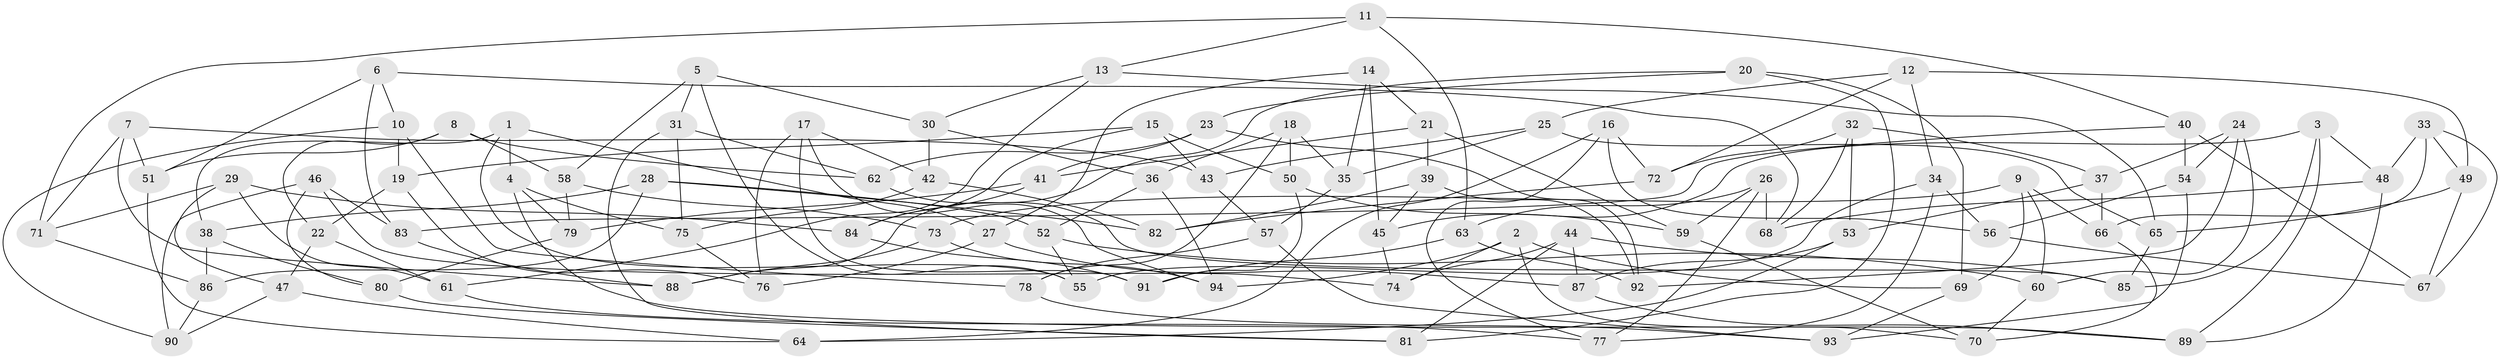 // coarse degree distribution, {6: 0.6181818181818182, 4: 0.2727272727272727, 5: 0.09090909090909091, 3: 0.01818181818181818}
// Generated by graph-tools (version 1.1) at 2025/24/03/03/25 07:24:27]
// undirected, 94 vertices, 188 edges
graph export_dot {
graph [start="1"]
  node [color=gray90,style=filled];
  1;
  2;
  3;
  4;
  5;
  6;
  7;
  8;
  9;
  10;
  11;
  12;
  13;
  14;
  15;
  16;
  17;
  18;
  19;
  20;
  21;
  22;
  23;
  24;
  25;
  26;
  27;
  28;
  29;
  30;
  31;
  32;
  33;
  34;
  35;
  36;
  37;
  38;
  39;
  40;
  41;
  42;
  43;
  44;
  45;
  46;
  47;
  48;
  49;
  50;
  51;
  52;
  53;
  54;
  55;
  56;
  57;
  58;
  59;
  60;
  61;
  62;
  63;
  64;
  65;
  66;
  67;
  68;
  69;
  70;
  71;
  72;
  73;
  74;
  75;
  76;
  77;
  78;
  79;
  80;
  81;
  82;
  83;
  84;
  85;
  86;
  87;
  88;
  89;
  90;
  91;
  92;
  93;
  94;
  1 -- 38;
  1 -- 4;
  1 -- 55;
  1 -- 27;
  2 -- 70;
  2 -- 74;
  2 -- 69;
  2 -- 94;
  3 -- 85;
  3 -- 45;
  3 -- 48;
  3 -- 89;
  4 -- 89;
  4 -- 75;
  4 -- 79;
  5 -- 55;
  5 -- 30;
  5 -- 58;
  5 -- 31;
  6 -- 10;
  6 -- 68;
  6 -- 51;
  6 -- 83;
  7 -- 43;
  7 -- 88;
  7 -- 51;
  7 -- 71;
  8 -- 51;
  8 -- 62;
  8 -- 58;
  8 -- 22;
  9 -- 60;
  9 -- 69;
  9 -- 73;
  9 -- 66;
  10 -- 19;
  10 -- 78;
  10 -- 90;
  11 -- 13;
  11 -- 63;
  11 -- 71;
  11 -- 40;
  12 -- 34;
  12 -- 25;
  12 -- 49;
  12 -- 72;
  13 -- 30;
  13 -- 61;
  13 -- 65;
  14 -- 27;
  14 -- 35;
  14 -- 21;
  14 -- 45;
  15 -- 84;
  15 -- 43;
  15 -- 50;
  15 -- 19;
  16 -- 72;
  16 -- 77;
  16 -- 56;
  16 -- 64;
  17 -- 94;
  17 -- 42;
  17 -- 91;
  17 -- 76;
  18 -- 36;
  18 -- 50;
  18 -- 35;
  18 -- 78;
  19 -- 22;
  19 -- 76;
  20 -- 23;
  20 -- 69;
  20 -- 88;
  20 -- 81;
  21 -- 59;
  21 -- 41;
  21 -- 39;
  22 -- 61;
  22 -- 47;
  23 -- 62;
  23 -- 92;
  23 -- 41;
  24 -- 60;
  24 -- 37;
  24 -- 54;
  24 -- 92;
  25 -- 65;
  25 -- 35;
  25 -- 43;
  26 -- 59;
  26 -- 77;
  26 -- 63;
  26 -- 68;
  27 -- 76;
  27 -- 87;
  28 -- 52;
  28 -- 38;
  28 -- 82;
  28 -- 86;
  29 -- 84;
  29 -- 61;
  29 -- 47;
  29 -- 71;
  30 -- 36;
  30 -- 42;
  31 -- 75;
  31 -- 62;
  31 -- 81;
  32 -- 37;
  32 -- 53;
  32 -- 72;
  32 -- 68;
  33 -- 48;
  33 -- 66;
  33 -- 67;
  33 -- 49;
  34 -- 55;
  34 -- 77;
  34 -- 56;
  35 -- 57;
  36 -- 94;
  36 -- 52;
  37 -- 66;
  37 -- 53;
  38 -- 86;
  38 -- 80;
  39 -- 45;
  39 -- 82;
  39 -- 92;
  40 -- 67;
  40 -- 83;
  40 -- 54;
  41 -- 84;
  41 -- 79;
  42 -- 75;
  42 -- 82;
  43 -- 57;
  44 -- 85;
  44 -- 87;
  44 -- 81;
  44 -- 74;
  45 -- 74;
  46 -- 74;
  46 -- 83;
  46 -- 80;
  46 -- 90;
  47 -- 64;
  47 -- 90;
  48 -- 68;
  48 -- 89;
  49 -- 67;
  49 -- 65;
  50 -- 59;
  50 -- 91;
  51 -- 64;
  52 -- 55;
  52 -- 60;
  53 -- 64;
  53 -- 87;
  54 -- 56;
  54 -- 93;
  56 -- 67;
  57 -- 78;
  57 -- 93;
  58 -- 73;
  58 -- 79;
  59 -- 70;
  60 -- 70;
  61 -- 77;
  62 -- 85;
  63 -- 91;
  63 -- 92;
  65 -- 85;
  66 -- 70;
  69 -- 93;
  71 -- 86;
  72 -- 82;
  73 -- 94;
  73 -- 88;
  75 -- 76;
  78 -- 93;
  79 -- 80;
  80 -- 81;
  83 -- 88;
  84 -- 91;
  86 -- 90;
  87 -- 89;
}
